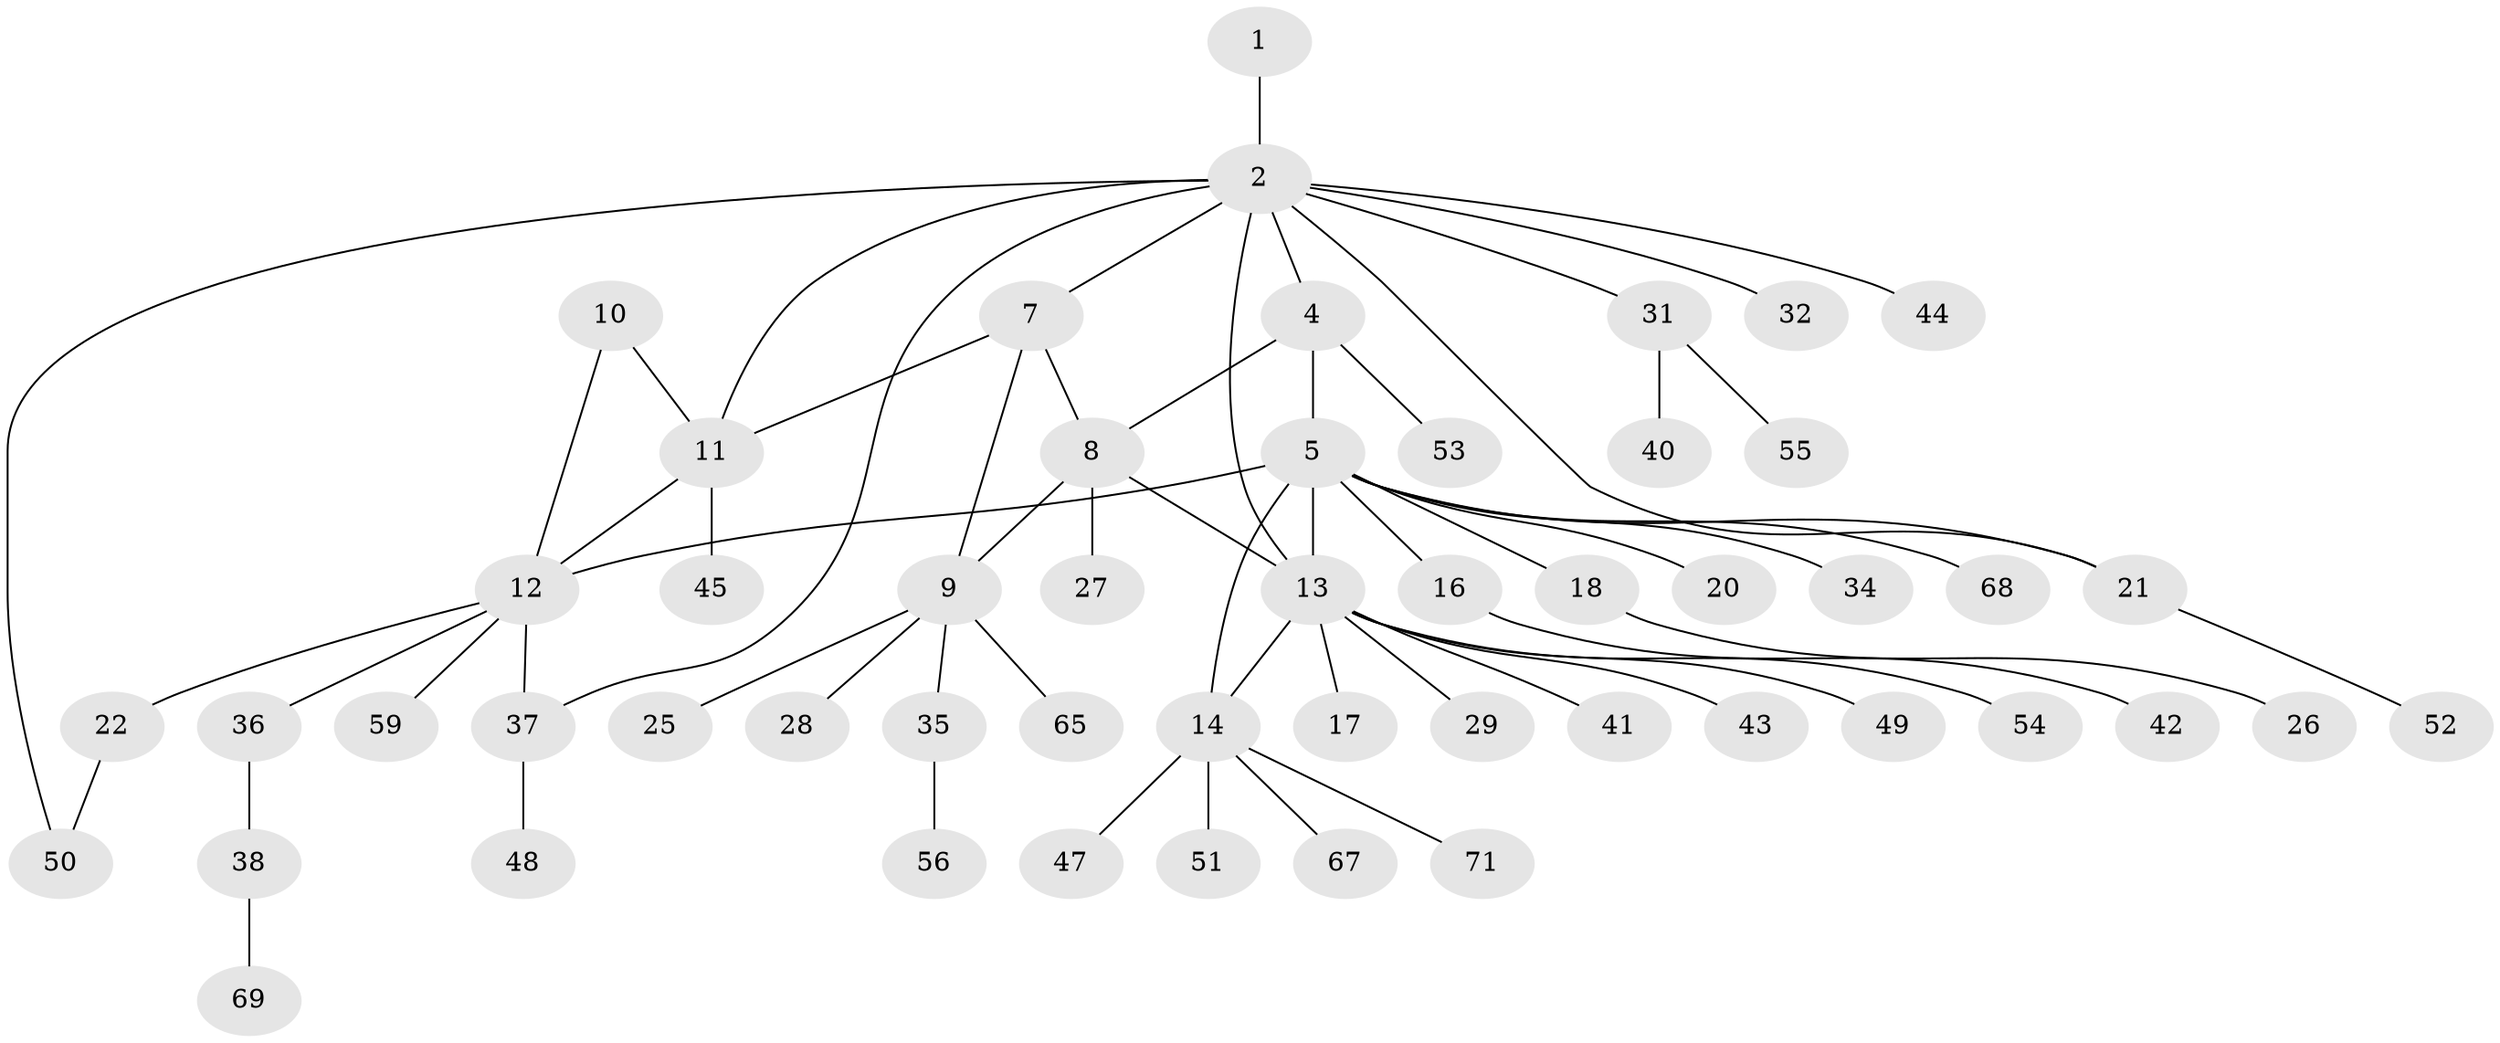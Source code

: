 // Generated by graph-tools (version 1.1) at 2025/24/03/03/25 07:24:13]
// undirected, 52 vertices, 62 edges
graph export_dot {
graph [start="1"]
  node [color=gray90,style=filled];
  1;
  2 [super="+3"];
  4 [super="+6"];
  5 [super="+15"];
  7;
  8 [super="+62"];
  9 [super="+19"];
  10;
  11 [super="+60"];
  12 [super="+57"];
  13 [super="+30"];
  14 [super="+39"];
  16 [super="+24"];
  17 [super="+58"];
  18 [super="+33"];
  20;
  21 [super="+64"];
  22 [super="+23"];
  25;
  26;
  27;
  28;
  29;
  31 [super="+46"];
  32 [super="+70"];
  34;
  35 [super="+72"];
  36;
  37 [super="+63"];
  38;
  40;
  41;
  42;
  43;
  44;
  45;
  47;
  48;
  49;
  50 [super="+66"];
  51;
  52;
  53;
  54;
  55 [super="+61"];
  56;
  59;
  65;
  67;
  68;
  69;
  71;
  1 -- 2 [weight=2];
  2 -- 7;
  2 -- 11;
  2 -- 13;
  2 -- 37;
  2 -- 50;
  2 -- 32;
  2 -- 21;
  2 -- 44;
  2 -- 31;
  2 -- 4;
  4 -- 5 [weight=2];
  4 -- 8;
  4 -- 53;
  5 -- 12 [weight=2];
  5 -- 18;
  5 -- 21;
  5 -- 68;
  5 -- 16;
  5 -- 34;
  5 -- 20;
  5 -- 13;
  5 -- 14;
  7 -- 8;
  7 -- 9;
  7 -- 11;
  8 -- 9;
  8 -- 13;
  8 -- 27;
  9 -- 25;
  9 -- 28;
  9 -- 35;
  9 -- 65;
  10 -- 11;
  10 -- 12;
  11 -- 12;
  11 -- 45;
  12 -- 22;
  12 -- 36;
  12 -- 37;
  12 -- 59;
  13 -- 14;
  13 -- 17;
  13 -- 29;
  13 -- 41;
  13 -- 43;
  13 -- 49;
  13 -- 54;
  14 -- 51;
  14 -- 71;
  14 -- 67;
  14 -- 47;
  16 -- 42;
  18 -- 26;
  21 -- 52;
  22 -- 50;
  31 -- 40;
  31 -- 55;
  35 -- 56;
  36 -- 38;
  37 -- 48;
  38 -- 69;
}
